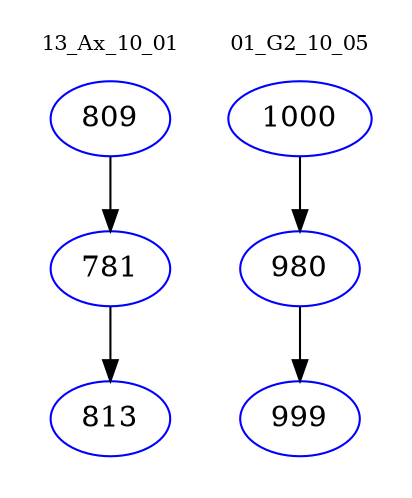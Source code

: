 digraph{
subgraph cluster_0 {
color = white
label = "13_Ax_10_01";
fontsize=10;
T0_809 [label="809", color="blue"]
T0_809 -> T0_781 [color="black"]
T0_781 [label="781", color="blue"]
T0_781 -> T0_813 [color="black"]
T0_813 [label="813", color="blue"]
}
subgraph cluster_1 {
color = white
label = "01_G2_10_05";
fontsize=10;
T1_1000 [label="1000", color="blue"]
T1_1000 -> T1_980 [color="black"]
T1_980 [label="980", color="blue"]
T1_980 -> T1_999 [color="black"]
T1_999 [label="999", color="blue"]
}
}
